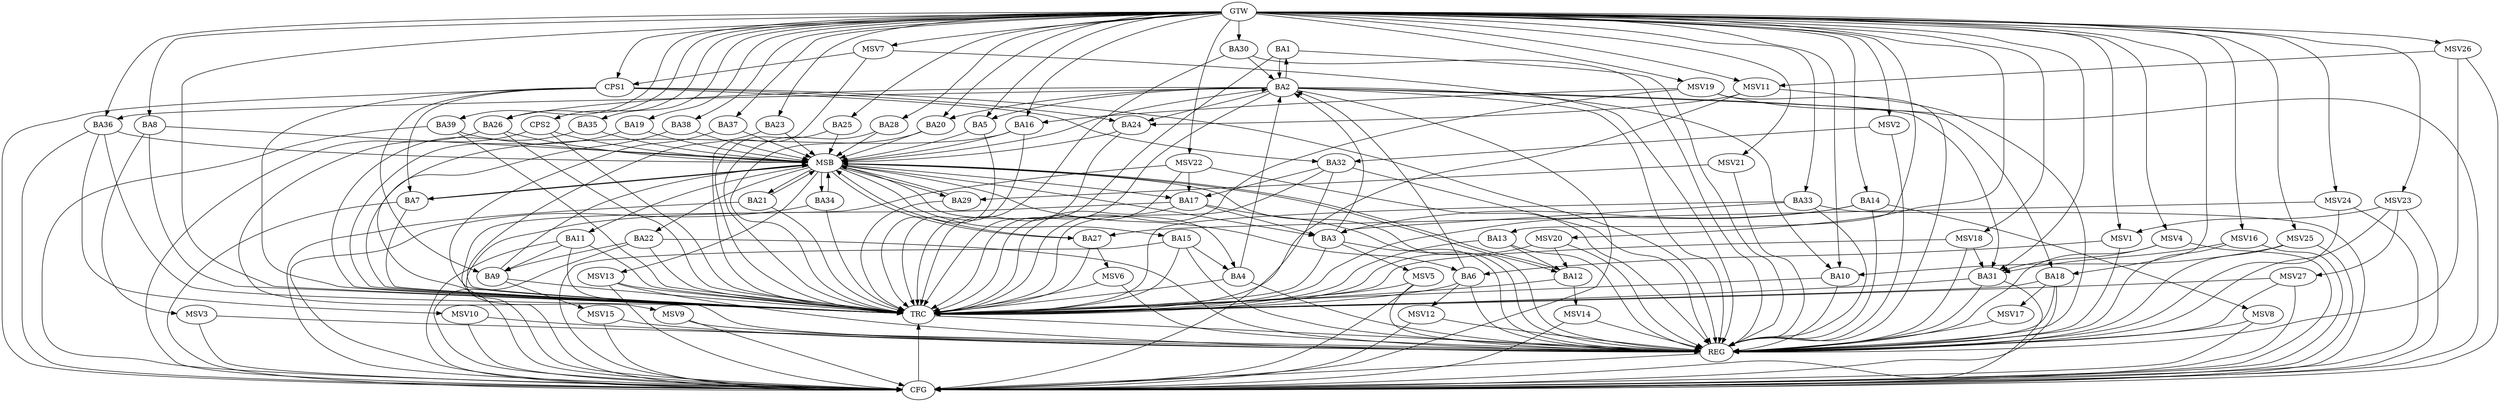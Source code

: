 strict digraph G {
  BA1 [ label="BA1" ];
  BA2 [ label="BA2" ];
  BA3 [ label="BA3" ];
  BA4 [ label="BA4" ];
  BA5 [ label="BA5" ];
  BA6 [ label="BA6" ];
  BA7 [ label="BA7" ];
  BA8 [ label="BA8" ];
  BA9 [ label="BA9" ];
  BA10 [ label="BA10" ];
  BA11 [ label="BA11" ];
  BA12 [ label="BA12" ];
  BA13 [ label="BA13" ];
  BA14 [ label="BA14" ];
  BA15 [ label="BA15" ];
  BA16 [ label="BA16" ];
  BA17 [ label="BA17" ];
  BA18 [ label="BA18" ];
  BA19 [ label="BA19" ];
  BA20 [ label="BA20" ];
  BA21 [ label="BA21" ];
  BA22 [ label="BA22" ];
  BA23 [ label="BA23" ];
  BA24 [ label="BA24" ];
  BA25 [ label="BA25" ];
  BA26 [ label="BA26" ];
  BA27 [ label="BA27" ];
  BA28 [ label="BA28" ];
  BA29 [ label="BA29" ];
  BA30 [ label="BA30" ];
  BA31 [ label="BA31" ];
  BA32 [ label="BA32" ];
  BA33 [ label="BA33" ];
  BA34 [ label="BA34" ];
  BA35 [ label="BA35" ];
  BA36 [ label="BA36" ];
  BA37 [ label="BA37" ];
  BA38 [ label="BA38" ];
  BA39 [ label="BA39" ];
  CPS1 [ label="CPS1" ];
  CPS2 [ label="CPS2" ];
  GTW [ label="GTW" ];
  REG [ label="REG" ];
  MSB [ label="MSB" ];
  CFG [ label="CFG" ];
  TRC [ label="TRC" ];
  MSV1 [ label="MSV1" ];
  MSV2 [ label="MSV2" ];
  MSV3 [ label="MSV3" ];
  MSV4 [ label="MSV4" ];
  MSV5 [ label="MSV5" ];
  MSV6 [ label="MSV6" ];
  MSV7 [ label="MSV7" ];
  MSV8 [ label="MSV8" ];
  MSV9 [ label="MSV9" ];
  MSV10 [ label="MSV10" ];
  MSV11 [ label="MSV11" ];
  MSV12 [ label="MSV12" ];
  MSV13 [ label="MSV13" ];
  MSV14 [ label="MSV14" ];
  MSV15 [ label="MSV15" ];
  MSV16 [ label="MSV16" ];
  MSV17 [ label="MSV17" ];
  MSV18 [ label="MSV18" ];
  MSV19 [ label="MSV19" ];
  MSV20 [ label="MSV20" ];
  MSV21 [ label="MSV21" ];
  MSV22 [ label="MSV22" ];
  MSV23 [ label="MSV23" ];
  MSV24 [ label="MSV24" ];
  MSV25 [ label="MSV25" ];
  MSV26 [ label="MSV26" ];
  MSV27 [ label="MSV27" ];
  BA1 -> BA2;
  BA2 -> BA1;
  BA3 -> BA2;
  BA4 -> BA2;
  BA6 -> BA2;
  BA11 -> BA9;
  BA13 -> BA12;
  BA14 -> BA3;
  BA15 -> BA4;
  BA17 -> BA3;
  BA22 -> BA9;
  BA30 -> BA2;
  BA32 -> BA17;
  BA33 -> BA3;
  CPS1 -> BA24;
  CPS1 -> BA7;
  CPS1 -> BA9;
  CPS1 -> BA32;
  GTW -> BA5;
  GTW -> BA8;
  GTW -> BA10;
  GTW -> BA13;
  GTW -> BA14;
  GTW -> BA16;
  GTW -> BA18;
  GTW -> BA19;
  GTW -> BA20;
  GTW -> BA23;
  GTW -> BA25;
  GTW -> BA26;
  GTW -> BA28;
  GTW -> BA30;
  GTW -> BA31;
  GTW -> BA33;
  GTW -> BA35;
  GTW -> BA36;
  GTW -> BA37;
  GTW -> BA38;
  GTW -> BA39;
  GTW -> CPS1;
  GTW -> CPS2;
  BA1 -> REG;
  BA2 -> REG;
  BA3 -> REG;
  BA4 -> REG;
  BA6 -> REG;
  BA10 -> REG;
  BA11 -> REG;
  BA13 -> REG;
  BA14 -> REG;
  BA15 -> REG;
  BA17 -> REG;
  BA18 -> REG;
  BA22 -> REG;
  BA30 -> REG;
  BA31 -> REG;
  BA32 -> REG;
  BA33 -> REG;
  CPS1 -> REG;
  BA5 -> MSB;
  MSB -> BA4;
  MSB -> REG;
  BA7 -> MSB;
  MSB -> BA2;
  BA8 -> MSB;
  MSB -> BA3;
  BA9 -> MSB;
  BA12 -> MSB;
  BA16 -> MSB;
  BA19 -> MSB;
  MSB -> BA6;
  BA20 -> MSB;
  BA21 -> MSB;
  MSB -> BA17;
  BA23 -> MSB;
  BA24 -> MSB;
  BA25 -> MSB;
  BA26 -> MSB;
  BA27 -> MSB;
  MSB -> BA21;
  BA28 -> MSB;
  MSB -> BA27;
  BA29 -> MSB;
  MSB -> BA22;
  BA34 -> MSB;
  BA35 -> MSB;
  MSB -> BA12;
  BA36 -> MSB;
  MSB -> BA11;
  BA37 -> MSB;
  MSB -> BA7;
  BA38 -> MSB;
  MSB -> BA15;
  BA39 -> MSB;
  CPS2 -> MSB;
  MSB -> BA34;
  MSB -> BA29;
  BA2 -> CFG;
  BA26 -> CFG;
  BA21 -> CFG;
  BA33 -> CFG;
  BA11 -> CFG;
  CPS1 -> CFG;
  BA17 -> CFG;
  BA15 -> CFG;
  BA16 -> CFG;
  BA32 -> CFG;
  BA18 -> CFG;
  BA36 -> CFG;
  BA34 -> CFG;
  BA31 -> CFG;
  BA7 -> CFG;
  BA22 -> CFG;
  BA39 -> CFG;
  REG -> CFG;
  BA1 -> TRC;
  BA2 -> TRC;
  BA3 -> TRC;
  BA4 -> TRC;
  BA5 -> TRC;
  BA6 -> TRC;
  BA7 -> TRC;
  BA8 -> TRC;
  BA9 -> TRC;
  BA10 -> TRC;
  BA11 -> TRC;
  BA12 -> TRC;
  BA13 -> TRC;
  BA14 -> TRC;
  BA15 -> TRC;
  BA16 -> TRC;
  BA17 -> TRC;
  BA18 -> TRC;
  BA19 -> TRC;
  BA20 -> TRC;
  BA21 -> TRC;
  BA22 -> TRC;
  BA23 -> TRC;
  BA24 -> TRC;
  BA25 -> TRC;
  BA26 -> TRC;
  BA27 -> TRC;
  BA28 -> TRC;
  BA29 -> TRC;
  BA30 -> TRC;
  BA31 -> TRC;
  BA32 -> TRC;
  BA33 -> TRC;
  BA34 -> TRC;
  BA35 -> TRC;
  BA36 -> TRC;
  BA37 -> TRC;
  BA38 -> TRC;
  BA39 -> TRC;
  CPS1 -> TRC;
  CPS2 -> TRC;
  GTW -> TRC;
  CFG -> TRC;
  TRC -> REG;
  BA2 -> BA31;
  BA2 -> BA36;
  BA2 -> BA24;
  BA2 -> BA5;
  BA2 -> BA26;
  BA2 -> BA20;
  BA2 -> BA10;
  BA2 -> BA18;
  MSV1 -> BA6;
  GTW -> MSV1;
  MSV1 -> REG;
  MSV2 -> BA32;
  GTW -> MSV2;
  MSV2 -> REG;
  BA8 -> MSV3;
  MSV3 -> REG;
  MSV3 -> CFG;
  MSV4 -> BA31;
  GTW -> MSV4;
  MSV4 -> REG;
  MSV4 -> CFG;
  BA3 -> MSV5;
  MSV5 -> REG;
  MSV5 -> TRC;
  MSV5 -> CFG;
  BA27 -> MSV6;
  MSV6 -> REG;
  MSV6 -> TRC;
  MSV7 -> CPS1;
  GTW -> MSV7;
  MSV7 -> REG;
  MSV7 -> TRC;
  BA14 -> MSV8;
  MSV8 -> REG;
  MSV8 -> CFG;
  CPS2 -> MSV9;
  MSV9 -> REG;
  MSV9 -> CFG;
  BA36 -> MSV10;
  MSV10 -> REG;
  MSV10 -> CFG;
  MSV11 -> BA24;
  GTW -> MSV11;
  MSV11 -> REG;
  MSV11 -> TRC;
  BA6 -> MSV12;
  MSV12 -> REG;
  MSV12 -> CFG;
  MSB -> MSV13;
  MSV13 -> REG;
  MSV13 -> TRC;
  MSV13 -> CFG;
  BA12 -> MSV14;
  MSV14 -> REG;
  MSV14 -> CFG;
  BA9 -> MSV15;
  MSV15 -> REG;
  MSV15 -> CFG;
  MSV16 -> BA31;
  GTW -> MSV16;
  MSV16 -> REG;
  MSV16 -> CFG;
  BA18 -> MSV17;
  MSV17 -> REG;
  MSV18 -> BA31;
  GTW -> MSV18;
  MSV18 -> REG;
  MSV18 -> TRC;
  MSV19 -> BA16;
  GTW -> MSV19;
  MSV19 -> REG;
  MSV19 -> TRC;
  MSV19 -> CFG;
  MSV20 -> BA12;
  GTW -> MSV20;
  MSV20 -> REG;
  MSV20 -> TRC;
  MSV21 -> BA29;
  GTW -> MSV21;
  MSV21 -> REG;
  MSV22 -> BA17;
  GTW -> MSV22;
  MSV22 -> REG;
  MSV22 -> TRC;
  MSV22 -> CFG;
  MSV23 -> MSV1;
  GTW -> MSV23;
  MSV23 -> REG;
  MSV23 -> CFG;
  MSV24 -> BA27;
  GTW -> MSV24;
  MSV24 -> REG;
  MSV24 -> CFG;
  MSV25 -> BA10;
  GTW -> MSV25;
  MSV25 -> REG;
  MSV25 -> CFG;
  MSV26 -> MSV11;
  GTW -> MSV26;
  MSV26 -> REG;
  MSV26 -> CFG;
  MSV23 -> MSV27;
  MSV27 -> REG;
  MSV27 -> TRC;
  MSV27 -> CFG;
}

